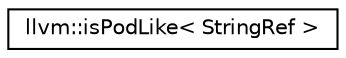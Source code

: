 digraph "Graphical Class Hierarchy"
{
  edge [fontname="Helvetica",fontsize="10",labelfontname="Helvetica",labelfontsize="10"];
  node [fontname="Helvetica",fontsize="10",shape=record];
  rankdir="LR";
  Node1 [label="llvm::isPodLike\< StringRef \>",height=0.2,width=0.4,color="black", fillcolor="white", style="filled",URL="$structllvm_1_1isPodLike_3_01StringRef_01_4.html"];
}
